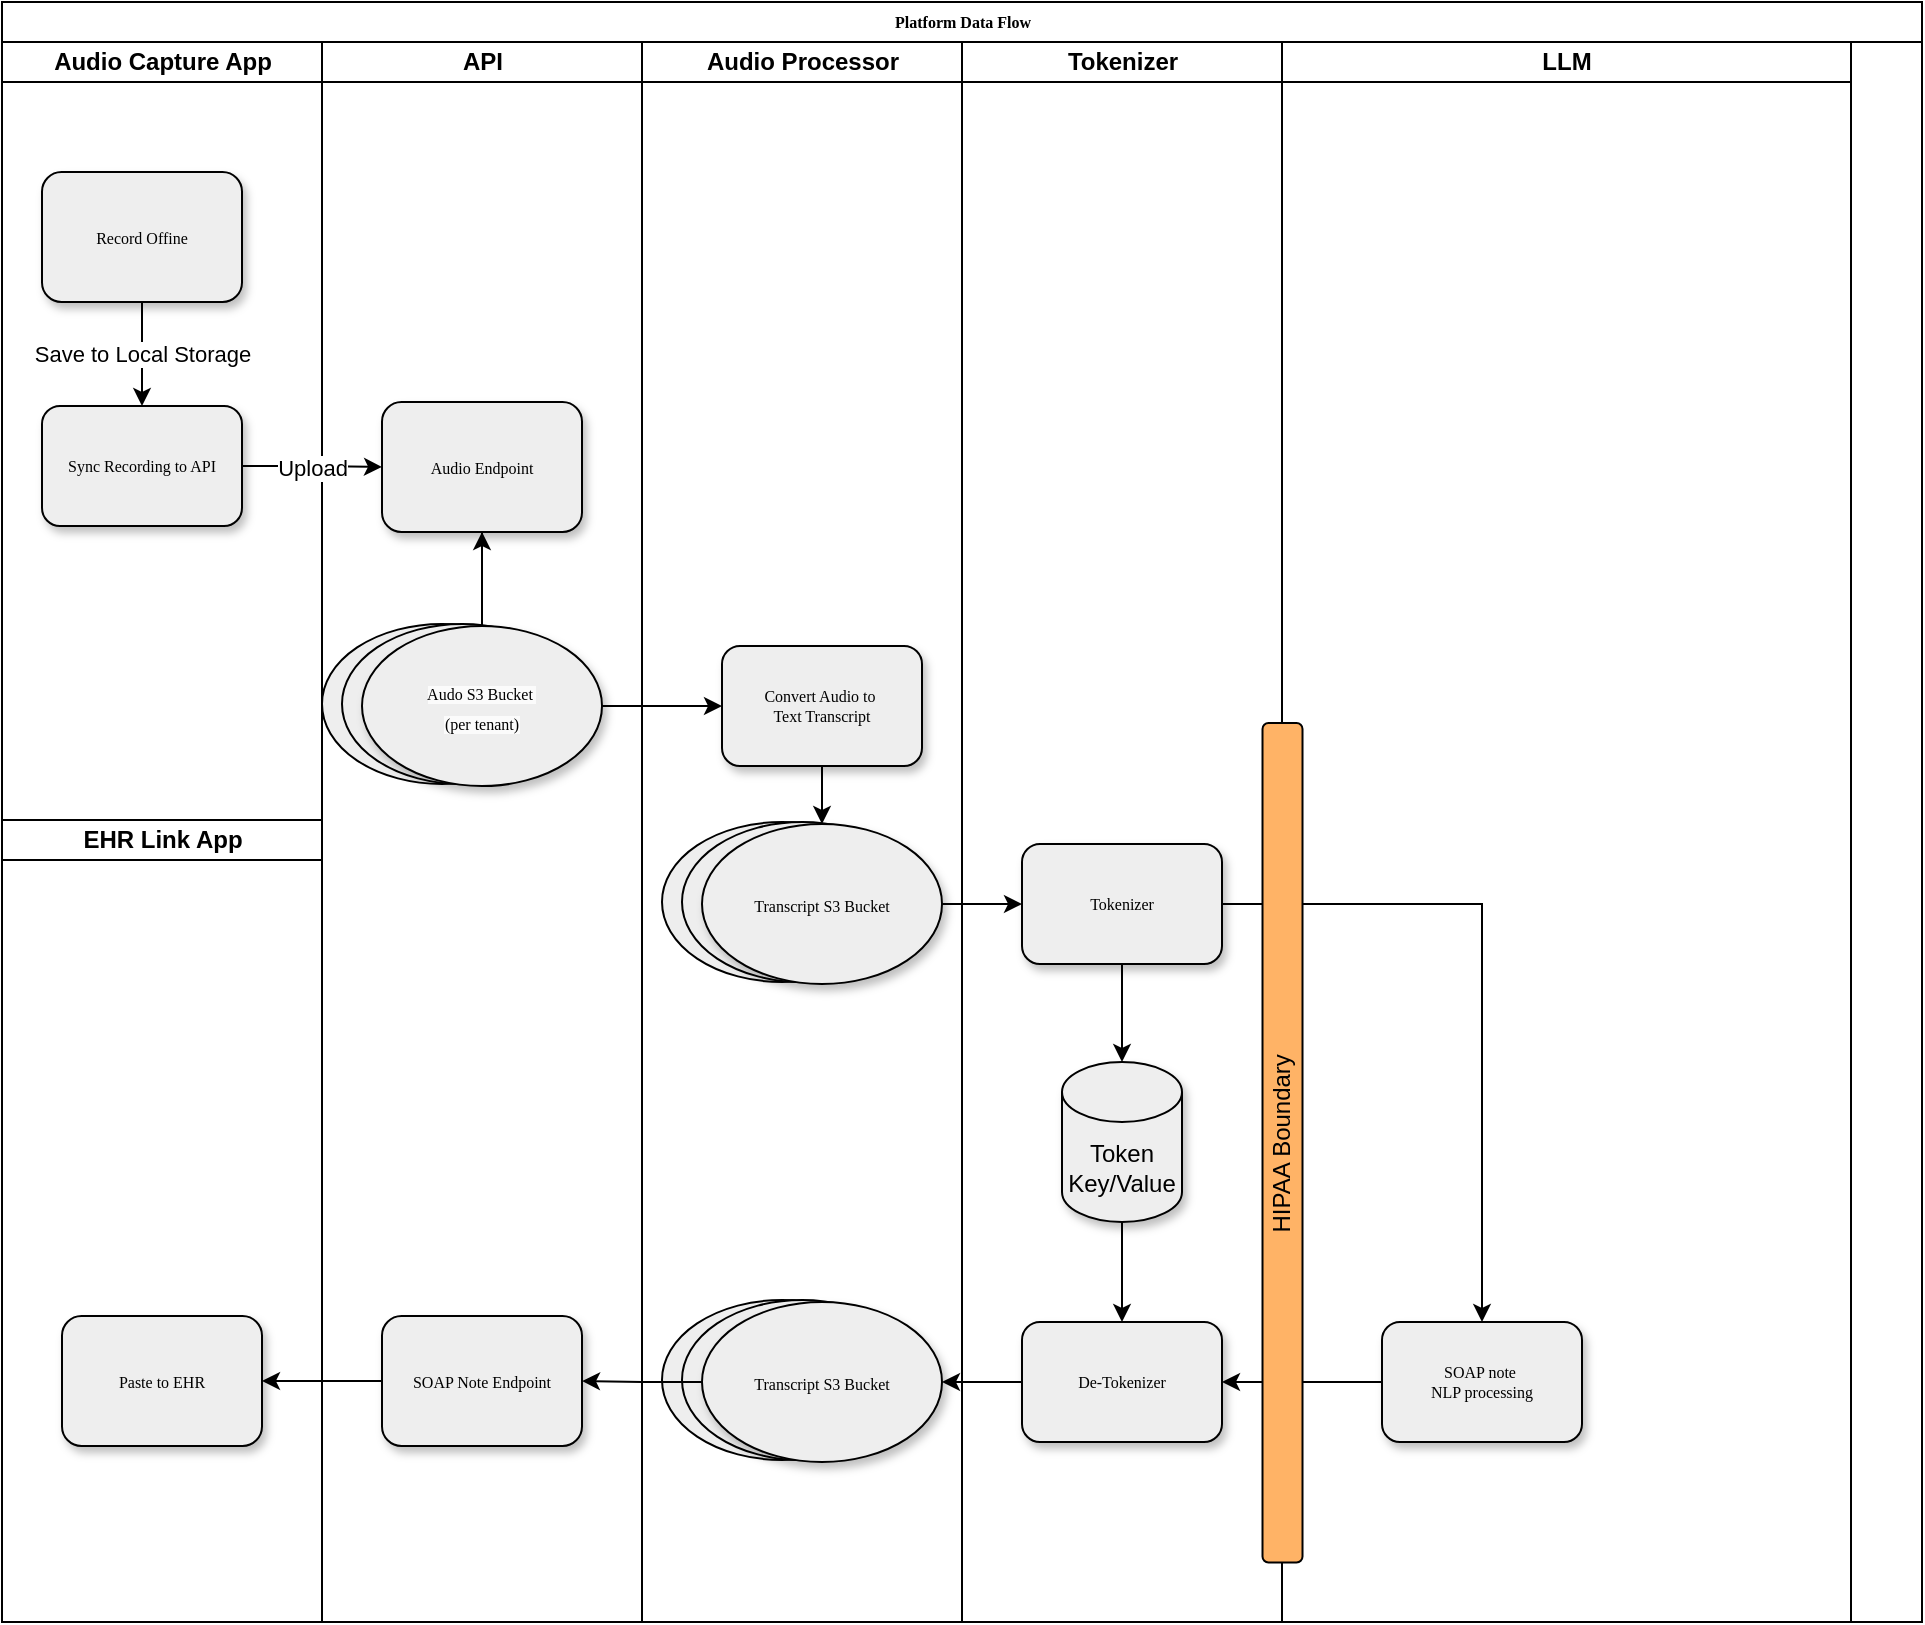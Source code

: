 <mxfile version="26.1.1">
  <diagram name="Page-1" id="74e2e168-ea6b-b213-b513-2b3c1d86103e">
    <mxGraphModel dx="1266" dy="695" grid="1" gridSize="10" guides="1" tooltips="1" connect="1" arrows="1" fold="1" page="1" pageScale="1" pageWidth="1100" pageHeight="850" background="none" math="0" shadow="0">
      <root>
        <mxCell id="0" />
        <mxCell id="1" parent="0" />
        <mxCell id="77e6c97f196da883-1" value="Platform Data Flow" style="swimlane;html=1;childLayout=stackLayout;startSize=20;rounded=0;shadow=0;labelBackgroundColor=none;strokeWidth=1;fontFamily=Verdana;fontSize=8;align=center;" parent="1" vertex="1">
          <mxGeometry x="70" y="40" width="960" height="810" as="geometry" />
        </mxCell>
        <mxCell id="9AcDgByDpGw8qUUBSIaW-27" value="" style="edgeStyle=orthogonalEdgeStyle;rounded=0;orthogonalLoop=1;jettySize=auto;html=1;" edge="1" parent="77e6c97f196da883-1" source="9AcDgByDpGw8qUUBSIaW-22" target="9AcDgByDpGw8qUUBSIaW-26">
          <mxGeometry relative="1" as="geometry" />
        </mxCell>
        <mxCell id="9AcDgByDpGw8qUUBSIaW-23" value="" style="edgeStyle=orthogonalEdgeStyle;rounded=0;orthogonalLoop=1;jettySize=auto;html=1;" edge="1" parent="77e6c97f196da883-1" source="9AcDgByDpGw8qUUBSIaW-18" target="9AcDgByDpGw8qUUBSIaW-22">
          <mxGeometry relative="1" as="geometry" />
        </mxCell>
        <mxCell id="77e6c97f196da883-2" value="Audio Capture App" style="swimlane;html=1;startSize=20;" parent="77e6c97f196da883-1" vertex="1">
          <mxGeometry y="20" width="160" height="790" as="geometry" />
        </mxCell>
        <mxCell id="77e6c97f196da883-8" value="Record Offine" style="rounded=1;whiteSpace=wrap;html=1;shadow=1;labelBackgroundColor=none;strokeWidth=1;fontFamily=Verdana;fontSize=8;align=center;fillColor=#EEEEEE;" parent="77e6c97f196da883-2" vertex="1">
          <mxGeometry x="20" y="65" width="100" height="65" as="geometry" />
        </mxCell>
        <mxCell id="9AcDgByDpGw8qUUBSIaW-35" value="EHR Link App" style="swimlane;html=1;startSize=20;" vertex="1" parent="77e6c97f196da883-2">
          <mxGeometry y="389" width="160" height="401" as="geometry" />
        </mxCell>
        <mxCell id="9AcDgByDpGw8qUUBSIaW-36" value="Paste to EHR" style="rounded=1;whiteSpace=wrap;html=1;shadow=1;labelBackgroundColor=none;strokeWidth=1;fontFamily=Verdana;fontSize=8;align=center;fillColor=#EEEEEE;" vertex="1" parent="9AcDgByDpGw8qUUBSIaW-35">
          <mxGeometry x="30" y="248" width="100" height="65" as="geometry" />
        </mxCell>
        <mxCell id="77e6c97f196da883-39" style="edgeStyle=orthogonalEdgeStyle;rounded=1;html=1;labelBackgroundColor=none;startArrow=none;startFill=0;startSize=5;endArrow=classicThin;endFill=1;endSize=5;jettySize=auto;orthogonalLoop=1;strokeWidth=1;fontFamily=Verdana;fontSize=8" parent="77e6c97f196da883-1" source="77e6c97f196da883-20" edge="1">
          <mxGeometry relative="1" as="geometry">
            <mxPoint x="510" y="690" as="targetPoint" />
          </mxGeometry>
        </mxCell>
        <mxCell id="77e6c97f196da883-40" style="edgeStyle=orthogonalEdgeStyle;rounded=1;html=1;labelBackgroundColor=none;startArrow=none;startFill=0;startSize=5;endArrow=classicThin;endFill=1;endSize=5;jettySize=auto;orthogonalLoop=1;strokeWidth=1;fontFamily=Verdana;fontSize=8" parent="77e6c97f196da883-1" target="77e6c97f196da883-24" edge="1">
          <mxGeometry relative="1" as="geometry">
            <mxPoint x="610" y="690" as="sourcePoint" />
          </mxGeometry>
        </mxCell>
        <mxCell id="107ba76e4e335f99-3" style="edgeStyle=orthogonalEdgeStyle;rounded=1;html=1;labelBackgroundColor=none;startArrow=none;startFill=0;startSize=5;endArrow=classicThin;endFill=1;endSize=5;jettySize=auto;orthogonalLoop=1;strokeColor=#000000;strokeWidth=1;fontFamily=Verdana;fontSize=8;fontColor=#000000;" parent="77e6c97f196da883-1" source="77e6c97f196da883-22" edge="1">
          <mxGeometry relative="1" as="geometry">
            <mxPoint x="450" y="610" as="targetPoint" />
          </mxGeometry>
        </mxCell>
        <mxCell id="77e6c97f196da883-4" value="API" style="swimlane;html=1;startSize=20;" parent="77e6c97f196da883-1" vertex="1">
          <mxGeometry x="160" y="20" width="160" height="790" as="geometry" />
        </mxCell>
        <mxCell id="9AcDgByDpGw8qUUBSIaW-7" value="Persist to S3" style="edgeStyle=orthogonalEdgeStyle;rounded=0;orthogonalLoop=1;jettySize=auto;html=1;" edge="1" parent="77e6c97f196da883-4" source="9AcDgByDpGw8qUUBSIaW-4">
          <mxGeometry relative="1" as="geometry">
            <mxPoint x="80" y="370" as="targetPoint" />
          </mxGeometry>
        </mxCell>
        <mxCell id="9AcDgByDpGw8qUUBSIaW-10" value="" style="edgeStyle=orthogonalEdgeStyle;rounded=0;orthogonalLoop=1;jettySize=auto;html=1;" edge="1" parent="77e6c97f196da883-4" source="9AcDgByDpGw8qUUBSIaW-9" target="9AcDgByDpGw8qUUBSIaW-4">
          <mxGeometry relative="1" as="geometry" />
        </mxCell>
        <mxCell id="9AcDgByDpGw8qUUBSIaW-13" value="&lt;meta charset=&quot;utf-8&quot;&gt;&lt;span style=&quot;color: rgb(0, 0, 0); font-family: Verdana; font-size: 8px; font-style: normal; font-variant-ligatures: normal; font-variant-caps: normal; font-weight: 400; letter-spacing: normal; orphans: 2; text-align: center; text-indent: 0px; text-transform: none; widows: 2; word-spacing: 0px; -webkit-text-stroke-width: 0px; white-space: normal; background-color: rgb(251, 251, 251); text-decoration-thickness: initial; text-decoration-style: initial; text-decoration-color: initial; display: inline !important; float: none;&quot;&gt;Audo S3 Bucket&amp;nbsp;&lt;/span&gt;&lt;br style=&quot;forced-color-adjust: none; color: rgb(0, 0, 0); font-family: Verdana; font-size: 8px; font-style: normal; font-variant-ligatures: normal; font-variant-caps: normal; font-weight: 400; letter-spacing: normal; orphans: 2; text-align: center; text-indent: 0px; text-transform: none; widows: 2; word-spacing: 0px; -webkit-text-stroke-width: 0px; white-space: normal; background-color: rgb(251, 251, 251); text-decoration-thickness: initial; text-decoration-style: initial; text-decoration-color: initial;&quot;&gt;&lt;span style=&quot;color: rgb(0, 0, 0); font-family: Verdana; font-size: 8px; font-style: normal; font-variant-ligatures: normal; font-variant-caps: normal; font-weight: 400; letter-spacing: normal; orphans: 2; text-align: center; text-indent: 0px; text-transform: none; widows: 2; word-spacing: 0px; -webkit-text-stroke-width: 0px; white-space: normal; background-color: rgb(251, 251, 251); text-decoration-thickness: initial; text-decoration-style: initial; text-decoration-color: initial; display: inline !important; float: none;&quot;&gt;(per tenant)&lt;/span&gt;" style="ellipse;whiteSpace=wrap;html=1;fillColor=#EEEEEE;" vertex="1" parent="77e6c97f196da883-4">
          <mxGeometry y="291" width="120" height="80" as="geometry" />
        </mxCell>
        <mxCell id="9AcDgByDpGw8qUUBSIaW-12" value="&lt;meta charset=&quot;utf-8&quot;&gt;&lt;span style=&quot;color: rgb(0, 0, 0); font-family: Verdana; font-size: 8px; font-style: normal; font-variant-ligatures: normal; font-variant-caps: normal; font-weight: 400; letter-spacing: normal; orphans: 2; text-align: center; text-indent: 0px; text-transform: none; widows: 2; word-spacing: 0px; -webkit-text-stroke-width: 0px; white-space: normal; background-color: rgb(251, 251, 251); text-decoration-thickness: initial; text-decoration-style: initial; text-decoration-color: initial; display: inline !important; float: none;&quot;&gt;Audo S3 Bucket&amp;nbsp;&lt;/span&gt;&lt;br style=&quot;forced-color-adjust: none; color: rgb(0, 0, 0); font-family: Verdana; font-size: 8px; font-style: normal; font-variant-ligatures: normal; font-variant-caps: normal; font-weight: 400; letter-spacing: normal; orphans: 2; text-align: center; text-indent: 0px; text-transform: none; widows: 2; word-spacing: 0px; -webkit-text-stroke-width: 0px; white-space: normal; background-color: rgb(251, 251, 251); text-decoration-thickness: initial; text-decoration-style: initial; text-decoration-color: initial;&quot;&gt;&lt;span style=&quot;color: rgb(0, 0, 0); font-family: Verdana; font-size: 8px; font-style: normal; font-variant-ligatures: normal; font-variant-caps: normal; font-weight: 400; letter-spacing: normal; orphans: 2; text-align: center; text-indent: 0px; text-transform: none; widows: 2; word-spacing: 0px; -webkit-text-stroke-width: 0px; white-space: normal; background-color: rgb(251, 251, 251); text-decoration-thickness: initial; text-decoration-style: initial; text-decoration-color: initial; display: inline !important; float: none;&quot;&gt;(per tenant)&lt;/span&gt;" style="ellipse;whiteSpace=wrap;html=1;fillColor=#EEEEEE;" vertex="1" parent="77e6c97f196da883-4">
          <mxGeometry x="10" y="291" width="120" height="80" as="geometry" />
        </mxCell>
        <mxCell id="9AcDgByDpGw8qUUBSIaW-9" value="&lt;meta charset=&quot;utf-8&quot;&gt;&lt;span style=&quot;color: rgb(0, 0, 0); font-family: Verdana; font-size: 8px; font-style: normal; font-variant-ligatures: normal; font-variant-caps: normal; font-weight: 400; letter-spacing: normal; orphans: 2; text-align: center; text-indent: 0px; text-transform: none; widows: 2; word-spacing: 0px; -webkit-text-stroke-width: 0px; white-space: normal; background-color: rgb(251, 251, 251); text-decoration-thickness: initial; text-decoration-style: initial; text-decoration-color: initial; display: inline !important; float: none;&quot;&gt;Audo S3 Bucket&amp;nbsp;&lt;/span&gt;&lt;br style=&quot;forced-color-adjust: none; color: rgb(0, 0, 0); font-family: Verdana; font-size: 8px; font-style: normal; font-variant-ligatures: normal; font-variant-caps: normal; font-weight: 400; letter-spacing: normal; orphans: 2; text-align: center; text-indent: 0px; text-transform: none; widows: 2; word-spacing: 0px; -webkit-text-stroke-width: 0px; white-space: normal; background-color: rgb(251, 251, 251); text-decoration-thickness: initial; text-decoration-style: initial; text-decoration-color: initial;&quot;&gt;&lt;span style=&quot;color: rgb(0, 0, 0); font-family: Verdana; font-size: 8px; font-style: normal; font-variant-ligatures: normal; font-variant-caps: normal; font-weight: 400; letter-spacing: normal; orphans: 2; text-align: center; text-indent: 0px; text-transform: none; widows: 2; word-spacing: 0px; -webkit-text-stroke-width: 0px; white-space: normal; background-color: rgb(251, 251, 251); text-decoration-thickness: initial; text-decoration-style: initial; text-decoration-color: initial; display: inline !important; float: none;&quot;&gt;(per tenant)&lt;/span&gt;" style="ellipse;whiteSpace=wrap;html=1;shadow=1;fillColor=#EEEEEE;" vertex="1" parent="77e6c97f196da883-4">
          <mxGeometry x="20" y="292" width="120" height="80" as="geometry" />
        </mxCell>
        <mxCell id="77e6c97f196da883-15" value="Sync Recording to API" style="rounded=1;whiteSpace=wrap;html=1;shadow=1;labelBackgroundColor=none;strokeWidth=1;fontFamily=Verdana;fontSize=8;align=center;fillColor=#EEEEEE;" parent="77e6c97f196da883-4" vertex="1">
          <mxGeometry x="-140" y="182" width="100" height="60" as="geometry" />
        </mxCell>
        <mxCell id="9AcDgByDpGw8qUUBSIaW-6" value="Upload" style="edgeStyle=orthogonalEdgeStyle;rounded=0;orthogonalLoop=1;jettySize=auto;html=1;" edge="1" parent="77e6c97f196da883-4" source="77e6c97f196da883-15" target="9AcDgByDpGw8qUUBSIaW-4">
          <mxGeometry relative="1" as="geometry" />
        </mxCell>
        <mxCell id="9AcDgByDpGw8qUUBSIaW-4" value="Audio Endpoint" style="rounded=1;whiteSpace=wrap;html=1;shadow=1;labelBackgroundColor=none;strokeWidth=1;fontFamily=Verdana;fontSize=8;align=center;fillColor=#EEEEEE;" vertex="1" parent="77e6c97f196da883-4">
          <mxGeometry x="30" y="180" width="100" height="65" as="geometry" />
        </mxCell>
        <mxCell id="9AcDgByDpGw8qUUBSIaW-31" value="SOAP Note Endpoint" style="rounded=1;whiteSpace=wrap;html=1;shadow=1;labelBackgroundColor=none;strokeWidth=1;fontFamily=Verdana;fontSize=8;align=center;fillColor=#EEEEEE;" vertex="1" parent="77e6c97f196da883-4">
          <mxGeometry x="30" y="637" width="100" height="65" as="geometry" />
        </mxCell>
        <mxCell id="77e6c97f196da883-5" value="Audio Processor" style="swimlane;html=1;startSize=20;" parent="77e6c97f196da883-1" vertex="1">
          <mxGeometry x="320" y="20" width="160" height="790" as="geometry" />
        </mxCell>
        <mxCell id="77e6c97f196da883-36" style="edgeStyle=orthogonalEdgeStyle;rounded=1;html=1;labelBackgroundColor=none;startArrow=none;startFill=0;startSize=5;endArrow=classicThin;endFill=1;endSize=5;jettySize=auto;orthogonalLoop=1;strokeWidth=1;fontFamily=Verdana;fontSize=8" parent="77e6c97f196da883-5" target="77e6c97f196da883-20" edge="1">
          <mxGeometry relative="1" as="geometry">
            <mxPoint x="80" y="620" as="sourcePoint" />
          </mxGeometry>
        </mxCell>
        <mxCell id="9AcDgByDpGw8qUUBSIaW-17" value="" style="edgeStyle=orthogonalEdgeStyle;rounded=0;orthogonalLoop=1;jettySize=auto;html=1;" edge="1" parent="77e6c97f196da883-5" source="77e6c97f196da883-14" target="9AcDgByDpGw8qUUBSIaW-16">
          <mxGeometry relative="1" as="geometry" />
        </mxCell>
        <mxCell id="77e6c97f196da883-14" value="Convert Audio to&amp;nbsp;&lt;div&gt;Text Transcript&lt;/div&gt;" style="rounded=1;whiteSpace=wrap;html=1;shadow=1;labelBackgroundColor=none;strokeWidth=1;fontFamily=Verdana;fontSize=8;align=center;fillColor=#EEEEEE;" parent="77e6c97f196da883-5" vertex="1">
          <mxGeometry x="40" y="302" width="100" height="60" as="geometry" />
        </mxCell>
        <mxCell id="9AcDgByDpGw8qUUBSIaW-14" value="&lt;meta charset=&quot;utf-8&quot;&gt;&lt;span style=&quot;color: rgb(0, 0, 0); font-family: Verdana; font-size: 8px; font-style: normal; font-variant-ligatures: normal; font-variant-caps: normal; font-weight: 400; letter-spacing: normal; orphans: 2; text-align: center; text-indent: 0px; text-transform: none; widows: 2; word-spacing: 0px; -webkit-text-stroke-width: 0px; white-space: normal; background-color: rgb(251, 251, 251); text-decoration-thickness: initial; text-decoration-style: initial; text-decoration-color: initial; display: inline !important; float: none;&quot;&gt;Audo S3 Bucket&amp;nbsp;&lt;/span&gt;&lt;br style=&quot;forced-color-adjust: none; color: rgb(0, 0, 0); font-family: Verdana; font-size: 8px; font-style: normal; font-variant-ligatures: normal; font-variant-caps: normal; font-weight: 400; letter-spacing: normal; orphans: 2; text-align: center; text-indent: 0px; text-transform: none; widows: 2; word-spacing: 0px; -webkit-text-stroke-width: 0px; white-space: normal; background-color: rgb(251, 251, 251); text-decoration-thickness: initial; text-decoration-style: initial; text-decoration-color: initial;&quot;&gt;&lt;span style=&quot;color: rgb(0, 0, 0); font-family: Verdana; font-size: 8px; font-style: normal; font-variant-ligatures: normal; font-variant-caps: normal; font-weight: 400; letter-spacing: normal; orphans: 2; text-align: center; text-indent: 0px; text-transform: none; widows: 2; word-spacing: 0px; -webkit-text-stroke-width: 0px; white-space: normal; background-color: rgb(251, 251, 251); text-decoration-thickness: initial; text-decoration-style: initial; text-decoration-color: initial; display: inline !important; float: none;&quot;&gt;(per tenant)&lt;/span&gt;" style="ellipse;whiteSpace=wrap;html=1;fillColor=#EEEEEE;" vertex="1" parent="77e6c97f196da883-5">
          <mxGeometry x="10" y="390" width="120" height="80" as="geometry" />
        </mxCell>
        <mxCell id="9AcDgByDpGw8qUUBSIaW-15" value="&lt;meta charset=&quot;utf-8&quot;&gt;&lt;span style=&quot;color: rgb(0, 0, 0); font-family: Verdana; font-size: 8px; font-style: normal; font-variant-ligatures: normal; font-variant-caps: normal; font-weight: 400; letter-spacing: normal; orphans: 2; text-align: center; text-indent: 0px; text-transform: none; widows: 2; word-spacing: 0px; -webkit-text-stroke-width: 0px; white-space: normal; background-color: rgb(251, 251, 251); text-decoration-thickness: initial; text-decoration-style: initial; text-decoration-color: initial; display: inline !important; float: none;&quot;&gt;Audo S3 Bucket&amp;nbsp;&lt;/span&gt;&lt;br style=&quot;forced-color-adjust: none; color: rgb(0, 0, 0); font-family: Verdana; font-size: 8px; font-style: normal; font-variant-ligatures: normal; font-variant-caps: normal; font-weight: 400; letter-spacing: normal; orphans: 2; text-align: center; text-indent: 0px; text-transform: none; widows: 2; word-spacing: 0px; -webkit-text-stroke-width: 0px; white-space: normal; background-color: rgb(251, 251, 251); text-decoration-thickness: initial; text-decoration-style: initial; text-decoration-color: initial;&quot;&gt;&lt;span style=&quot;color: rgb(0, 0, 0); font-family: Verdana; font-size: 8px; font-style: normal; font-variant-ligatures: normal; font-variant-caps: normal; font-weight: 400; letter-spacing: normal; orphans: 2; text-align: center; text-indent: 0px; text-transform: none; widows: 2; word-spacing: 0px; -webkit-text-stroke-width: 0px; white-space: normal; background-color: rgb(251, 251, 251); text-decoration-thickness: initial; text-decoration-style: initial; text-decoration-color: initial; display: inline !important; float: none;&quot;&gt;(per tenant)&lt;/span&gt;" style="ellipse;whiteSpace=wrap;html=1;fillColor=#EEEEEE;" vertex="1" parent="77e6c97f196da883-5">
          <mxGeometry x="20" y="390" width="120" height="80" as="geometry" />
        </mxCell>
        <mxCell id="9AcDgByDpGw8qUUBSIaW-16" value="&lt;font face=&quot;Verdana&quot;&gt;&lt;span style=&quot;font-size: 8px;&quot;&gt;Transcript S3 Bucket&lt;/span&gt;&lt;/font&gt;" style="ellipse;whiteSpace=wrap;html=1;shadow=1;fillColor=#EEEEEE;" vertex="1" parent="77e6c97f196da883-5">
          <mxGeometry x="30" y="391" width="120" height="80" as="geometry" />
        </mxCell>
        <mxCell id="9AcDgByDpGw8qUUBSIaW-38" value="&lt;meta charset=&quot;utf-8&quot;&gt;&lt;span style=&quot;color: rgb(0, 0, 0); font-family: Verdana; font-size: 8px; font-style: normal; font-variant-ligatures: normal; font-variant-caps: normal; font-weight: 400; letter-spacing: normal; orphans: 2; text-align: center; text-indent: 0px; text-transform: none; widows: 2; word-spacing: 0px; -webkit-text-stroke-width: 0px; white-space: normal; background-color: rgb(251, 251, 251); text-decoration-thickness: initial; text-decoration-style: initial; text-decoration-color: initial; display: inline !important; float: none;&quot;&gt;Audo S3 Bucket&amp;nbsp;&lt;/span&gt;&lt;br style=&quot;forced-color-adjust: none; color: rgb(0, 0, 0); font-family: Verdana; font-size: 8px; font-style: normal; font-variant-ligatures: normal; font-variant-caps: normal; font-weight: 400; letter-spacing: normal; orphans: 2; text-align: center; text-indent: 0px; text-transform: none; widows: 2; word-spacing: 0px; -webkit-text-stroke-width: 0px; white-space: normal; background-color: rgb(251, 251, 251); text-decoration-thickness: initial; text-decoration-style: initial; text-decoration-color: initial;&quot;&gt;&lt;span style=&quot;color: rgb(0, 0, 0); font-family: Verdana; font-size: 8px; font-style: normal; font-variant-ligatures: normal; font-variant-caps: normal; font-weight: 400; letter-spacing: normal; orphans: 2; text-align: center; text-indent: 0px; text-transform: none; widows: 2; word-spacing: 0px; -webkit-text-stroke-width: 0px; white-space: normal; background-color: rgb(251, 251, 251); text-decoration-thickness: initial; text-decoration-style: initial; text-decoration-color: initial; display: inline !important; float: none;&quot;&gt;(per tenant)&lt;/span&gt;" style="ellipse;whiteSpace=wrap;html=1;fillColor=#EEEEEE;" vertex="1" parent="77e6c97f196da883-5">
          <mxGeometry x="10" y="629" width="120" height="80" as="geometry" />
        </mxCell>
        <mxCell id="9AcDgByDpGw8qUUBSIaW-39" value="&lt;meta charset=&quot;utf-8&quot;&gt;&lt;span style=&quot;color: rgb(0, 0, 0); font-family: Verdana; font-size: 8px; font-style: normal; font-variant-ligatures: normal; font-variant-caps: normal; font-weight: 400; letter-spacing: normal; orphans: 2; text-align: center; text-indent: 0px; text-transform: none; widows: 2; word-spacing: 0px; -webkit-text-stroke-width: 0px; white-space: normal; background-color: rgb(251, 251, 251); text-decoration-thickness: initial; text-decoration-style: initial; text-decoration-color: initial; display: inline !important; float: none;&quot;&gt;Audo S3 Bucket&amp;nbsp;&lt;/span&gt;&lt;br style=&quot;forced-color-adjust: none; color: rgb(0, 0, 0); font-family: Verdana; font-size: 8px; font-style: normal; font-variant-ligatures: normal; font-variant-caps: normal; font-weight: 400; letter-spacing: normal; orphans: 2; text-align: center; text-indent: 0px; text-transform: none; widows: 2; word-spacing: 0px; -webkit-text-stroke-width: 0px; white-space: normal; background-color: rgb(251, 251, 251); text-decoration-thickness: initial; text-decoration-style: initial; text-decoration-color: initial;&quot;&gt;&lt;span style=&quot;color: rgb(0, 0, 0); font-family: Verdana; font-size: 8px; font-style: normal; font-variant-ligatures: normal; font-variant-caps: normal; font-weight: 400; letter-spacing: normal; orphans: 2; text-align: center; text-indent: 0px; text-transform: none; widows: 2; word-spacing: 0px; -webkit-text-stroke-width: 0px; white-space: normal; background-color: rgb(251, 251, 251); text-decoration-thickness: initial; text-decoration-style: initial; text-decoration-color: initial; display: inline !important; float: none;&quot;&gt;(per tenant)&lt;/span&gt;" style="ellipse;whiteSpace=wrap;html=1;fillColor=#EEEEEE;" vertex="1" parent="77e6c97f196da883-5">
          <mxGeometry x="20" y="629" width="120" height="80" as="geometry" />
        </mxCell>
        <mxCell id="9AcDgByDpGw8qUUBSIaW-40" value="&lt;font face=&quot;Verdana&quot;&gt;&lt;span style=&quot;font-size: 8px;&quot;&gt;Transcript S3 Bucket&lt;/span&gt;&lt;/font&gt;" style="ellipse;whiteSpace=wrap;html=1;shadow=1;fillColor=#EEEEEE;" vertex="1" parent="77e6c97f196da883-5">
          <mxGeometry x="30" y="630" width="120" height="80" as="geometry" />
        </mxCell>
        <mxCell id="77e6c97f196da883-6" value="Tokenizer" style="swimlane;html=1;startSize=20;" parent="77e6c97f196da883-1" vertex="1">
          <mxGeometry x="480" y="20" width="160" height="790" as="geometry" />
        </mxCell>
        <mxCell id="77e6c97f196da883-38" style="edgeStyle=orthogonalEdgeStyle;rounded=1;html=1;labelBackgroundColor=none;startArrow=none;startFill=0;startSize=5;endArrow=classicThin;endFill=1;endSize=5;jettySize=auto;orthogonalLoop=1;strokeWidth=1;fontFamily=Verdana;fontSize=8" parent="77e6c97f196da883-6" source="77e6c97f196da883-21" edge="1">
          <mxGeometry relative="1" as="geometry">
            <mxPoint x="80" y="560" as="targetPoint" />
          </mxGeometry>
        </mxCell>
        <mxCell id="9AcDgByDpGw8qUUBSIaW-30" value="" style="edgeStyle=orthogonalEdgeStyle;rounded=0;orthogonalLoop=1;jettySize=auto;html=1;" edge="1" parent="77e6c97f196da883-6" source="9AcDgByDpGw8qUUBSIaW-18" target="9AcDgByDpGw8qUUBSIaW-19">
          <mxGeometry relative="1" as="geometry" />
        </mxCell>
        <mxCell id="9AcDgByDpGw8qUUBSIaW-18" value="Tokenizer" style="rounded=1;whiteSpace=wrap;html=1;shadow=1;labelBackgroundColor=none;strokeWidth=1;fontFamily=Verdana;fontSize=8;align=center;fillColor=#EEEEEE;" vertex="1" parent="77e6c97f196da883-6">
          <mxGeometry x="30" y="401" width="100" height="60" as="geometry" />
        </mxCell>
        <mxCell id="9AcDgByDpGw8qUUBSIaW-29" value="" style="edgeStyle=orthogonalEdgeStyle;rounded=0;orthogonalLoop=1;jettySize=auto;html=1;" edge="1" parent="77e6c97f196da883-6" source="9AcDgByDpGw8qUUBSIaW-19" target="9AcDgByDpGw8qUUBSIaW-26">
          <mxGeometry relative="1" as="geometry" />
        </mxCell>
        <mxCell id="9AcDgByDpGw8qUUBSIaW-19" value="Token Key/Value" style="shape=cylinder3;whiteSpace=wrap;html=1;boundedLbl=1;backgroundOutline=1;size=15;shadow=1;fillColor=#EEEEEE;" vertex="1" parent="77e6c97f196da883-6">
          <mxGeometry x="50" y="510" width="60" height="80" as="geometry" />
        </mxCell>
        <mxCell id="9AcDgByDpGw8qUUBSIaW-26" value="De-Tokenizer" style="rounded=1;whiteSpace=wrap;html=1;shadow=1;labelBackgroundColor=none;strokeWidth=1;fontFamily=Verdana;fontSize=8;align=center;fillColor=#EEEEEE;" vertex="1" parent="77e6c97f196da883-6">
          <mxGeometry x="30" y="640" width="100" height="60" as="geometry" />
        </mxCell>
        <mxCell id="9AcDgByDpGw8qUUBSIaW-11" value="" style="edgeStyle=orthogonalEdgeStyle;rounded=0;orthogonalLoop=1;jettySize=auto;html=1;" edge="1" parent="77e6c97f196da883-1" source="9AcDgByDpGw8qUUBSIaW-9" target="77e6c97f196da883-14">
          <mxGeometry relative="1" as="geometry" />
        </mxCell>
        <mxCell id="9AcDgByDpGw8qUUBSIaW-21" value="" style="edgeStyle=orthogonalEdgeStyle;rounded=0;orthogonalLoop=1;jettySize=auto;html=1;" edge="1" parent="77e6c97f196da883-1" source="9AcDgByDpGw8qUUBSIaW-16" target="9AcDgByDpGw8qUUBSIaW-18">
          <mxGeometry relative="1" as="geometry" />
        </mxCell>
        <mxCell id="9AcDgByDpGw8qUUBSIaW-3" value="Save to Local Storage" style="edgeStyle=orthogonalEdgeStyle;rounded=0;orthogonalLoop=1;jettySize=auto;html=1;" edge="1" parent="77e6c97f196da883-1" source="77e6c97f196da883-8" target="77e6c97f196da883-15">
          <mxGeometry relative="1" as="geometry">
            <mxPoint x="70" y="175" as="targetPoint" />
          </mxGeometry>
        </mxCell>
        <mxCell id="9AcDgByDpGw8qUUBSIaW-32" style="edgeStyle=orthogonalEdgeStyle;rounded=0;orthogonalLoop=1;jettySize=auto;html=1;entryX=1;entryY=0.5;entryDx=0;entryDy=0;" edge="1" parent="77e6c97f196da883-1" source="9AcDgByDpGw8qUUBSIaW-26" target="9AcDgByDpGw8qUUBSIaW-40">
          <mxGeometry relative="1" as="geometry" />
        </mxCell>
        <mxCell id="9AcDgByDpGw8qUUBSIaW-37" value="" style="edgeStyle=orthogonalEdgeStyle;rounded=0;orthogonalLoop=1;jettySize=auto;html=1;" edge="1" parent="77e6c97f196da883-1" source="9AcDgByDpGw8qUUBSIaW-31" target="9AcDgByDpGw8qUUBSIaW-36">
          <mxGeometry relative="1" as="geometry" />
        </mxCell>
        <mxCell id="9AcDgByDpGw8qUUBSIaW-42" value="" style="edgeStyle=orthogonalEdgeStyle;rounded=0;orthogonalLoop=1;jettySize=auto;html=1;" edge="1" parent="77e6c97f196da883-1" source="9AcDgByDpGw8qUUBSIaW-40" target="9AcDgByDpGw8qUUBSIaW-31">
          <mxGeometry relative="1" as="geometry" />
        </mxCell>
        <mxCell id="77e6c97f196da883-7" value="LLM" style="swimlane;html=1;startSize=20;" parent="77e6c97f196da883-1" vertex="1">
          <mxGeometry x="640" y="20" width="284.5" height="790" as="geometry" />
        </mxCell>
        <mxCell id="9AcDgByDpGw8qUUBSIaW-22" value="SOAP note&amp;nbsp;&lt;div&gt;NLP processing&lt;/div&gt;" style="rounded=1;whiteSpace=wrap;html=1;shadow=1;labelBackgroundColor=none;strokeWidth=1;fontFamily=Verdana;fontSize=8;align=center;fillColor=#EEEEEE;" vertex="1" parent="77e6c97f196da883-7">
          <mxGeometry x="50" y="640" width="100" height="60" as="geometry" />
        </mxCell>
        <mxCell id="9AcDgByDpGw8qUUBSIaW-43" value="HIPAA Boundary" style="rounded=1;whiteSpace=wrap;html=1;rotation=-90;fillColor=#FFB366;" vertex="1" parent="77e6c97f196da883-7">
          <mxGeometry x="-209.62" y="540.38" width="419.75" height="20" as="geometry" />
        </mxCell>
      </root>
    </mxGraphModel>
  </diagram>
</mxfile>
